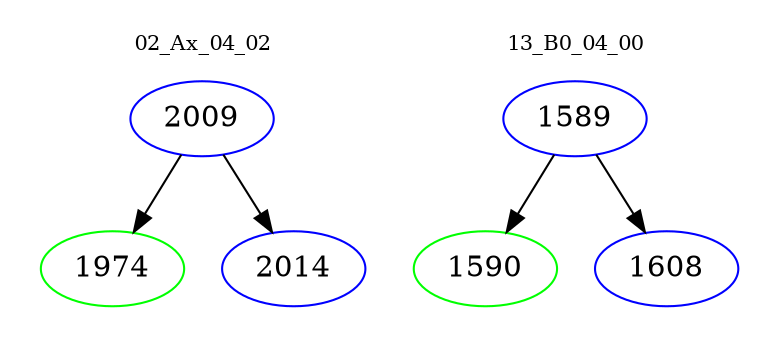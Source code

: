 digraph{
subgraph cluster_0 {
color = white
label = "02_Ax_04_02";
fontsize=10;
T0_2009 [label="2009", color="blue"]
T0_2009 -> T0_1974 [color="black"]
T0_1974 [label="1974", color="green"]
T0_2009 -> T0_2014 [color="black"]
T0_2014 [label="2014", color="blue"]
}
subgraph cluster_1 {
color = white
label = "13_B0_04_00";
fontsize=10;
T1_1589 [label="1589", color="blue"]
T1_1589 -> T1_1590 [color="black"]
T1_1590 [label="1590", color="green"]
T1_1589 -> T1_1608 [color="black"]
T1_1608 [label="1608", color="blue"]
}
}
